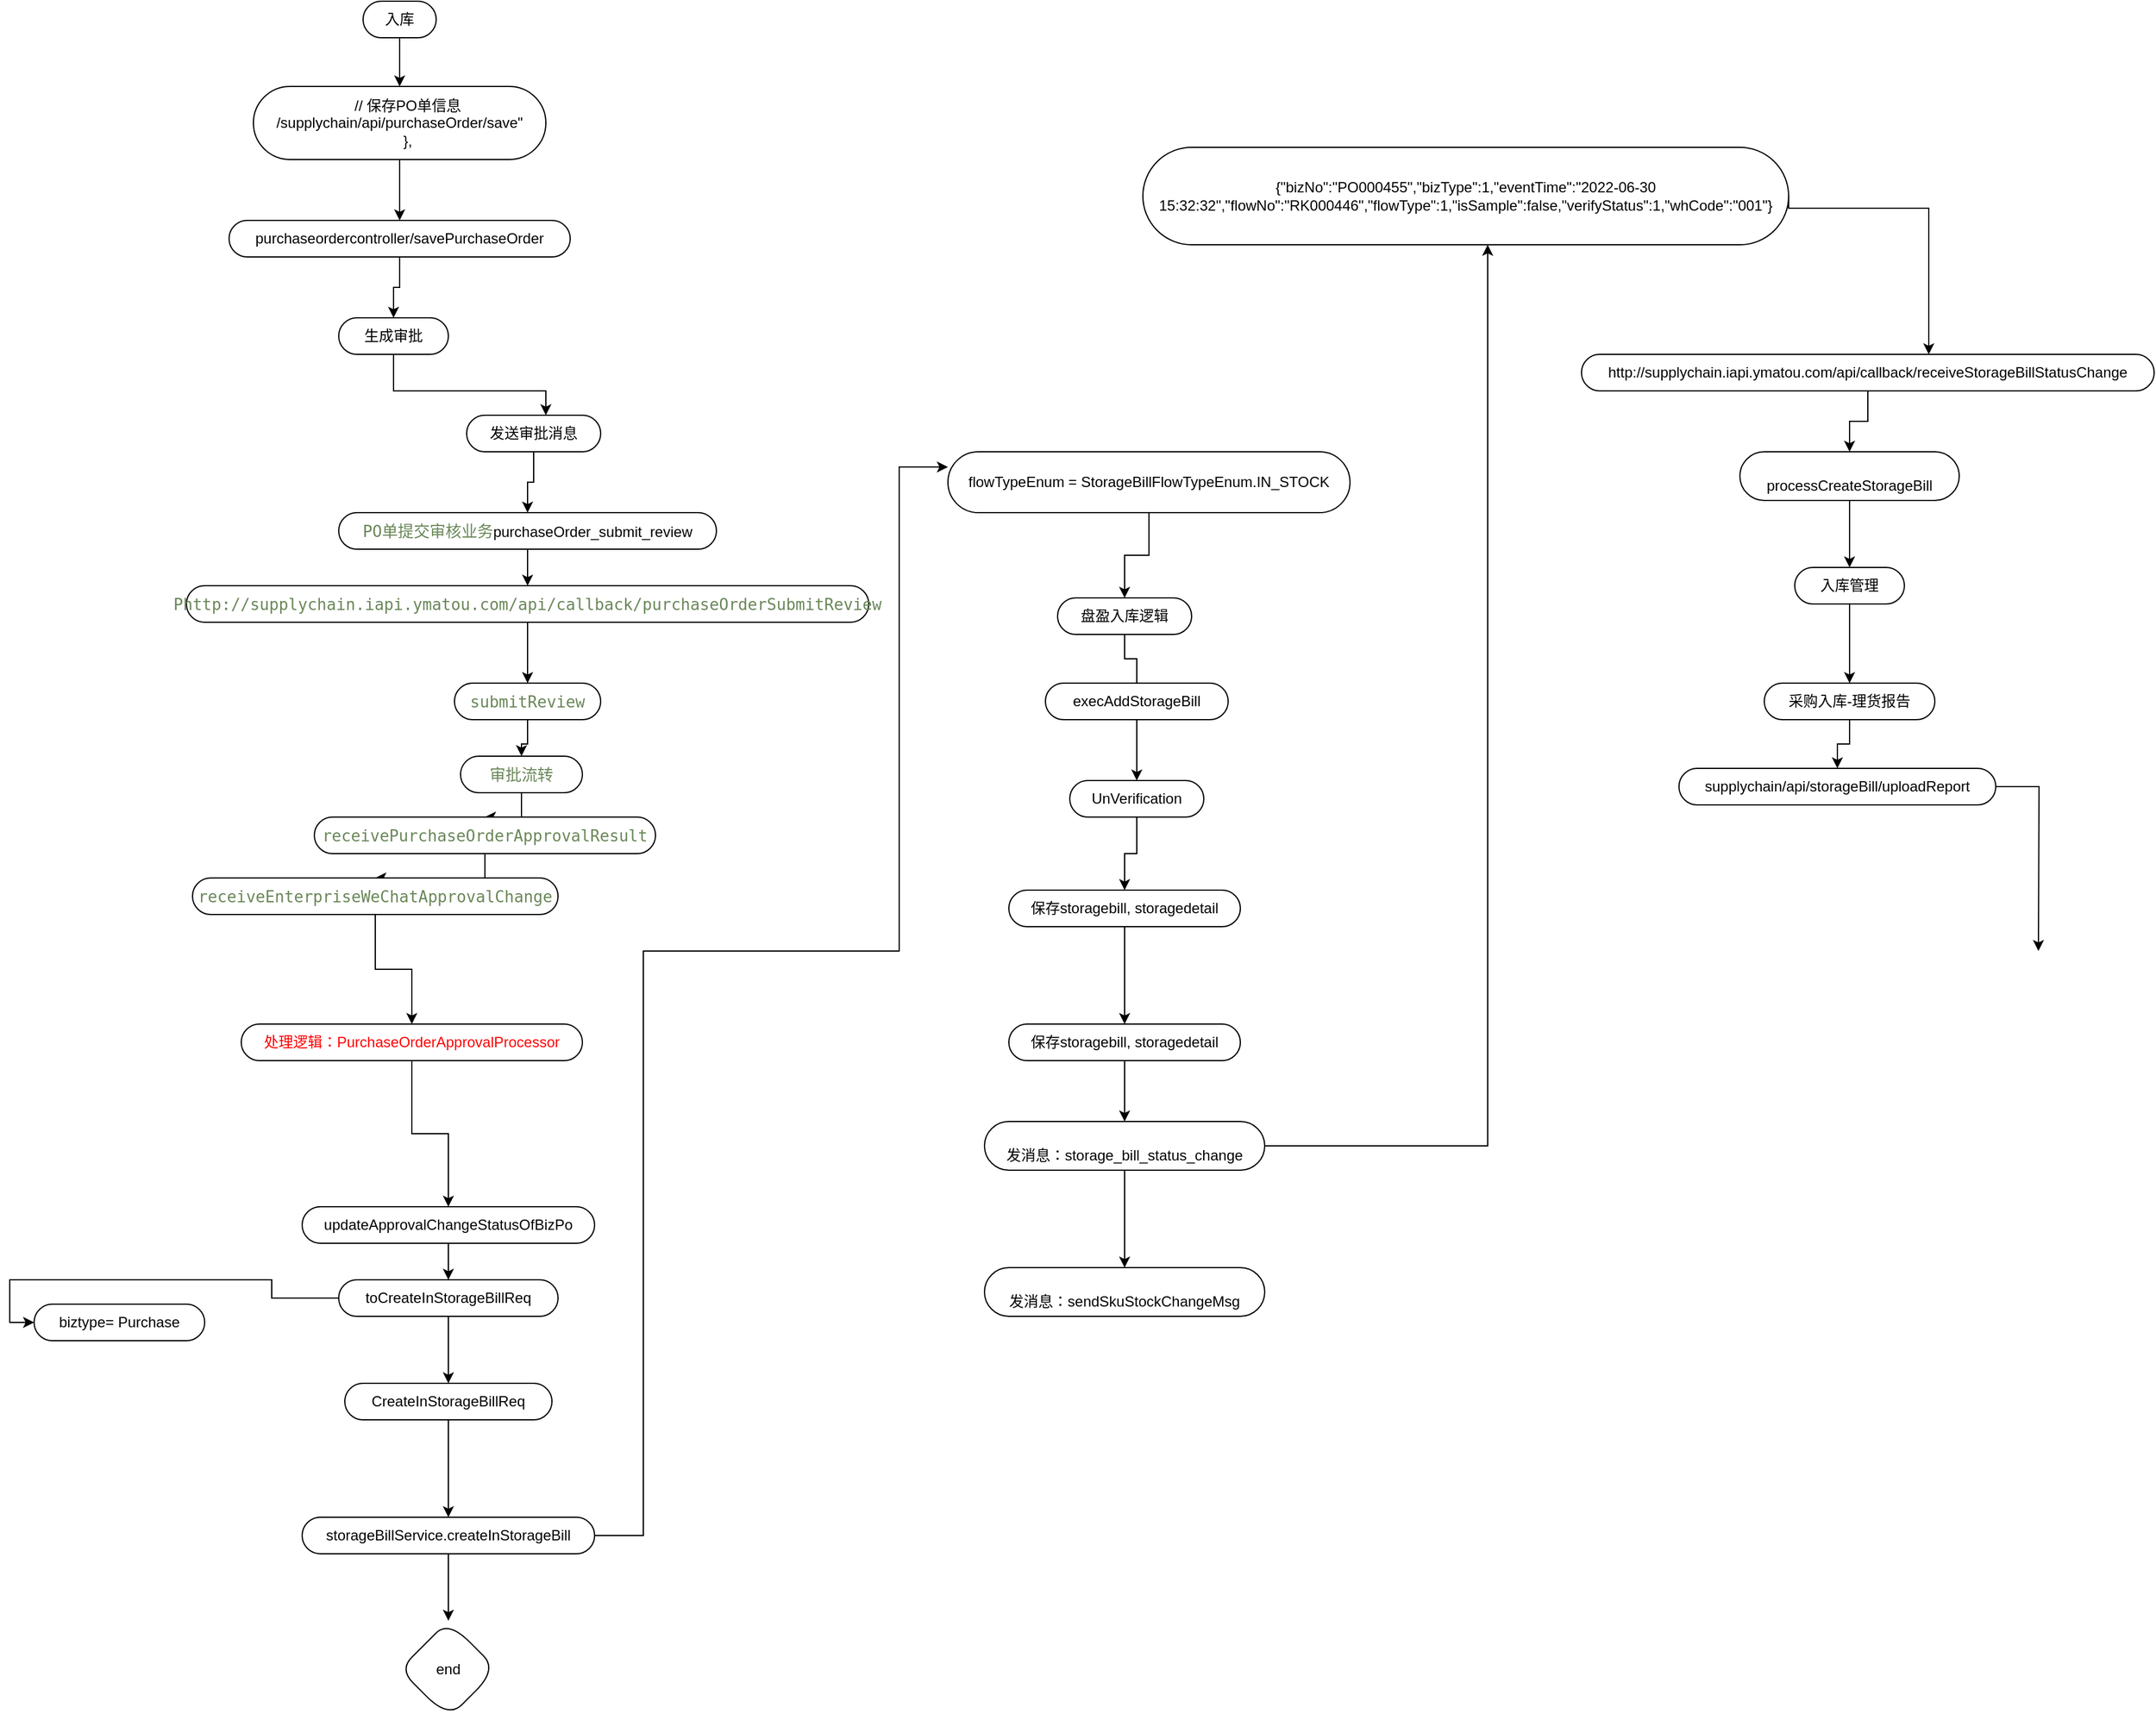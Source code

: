 <mxfile version="15.5.9" type="github">
  <diagram id="l8hXMBHkgcEJcSW0mbfh" name="Page-1">
    <mxGraphModel dx="2402" dy="1452" grid="1" gridSize="10" guides="1" tooltips="1" connect="1" arrows="1" fold="1" page="1" pageScale="1" pageWidth="980" pageHeight="690" math="0" shadow="0">
      <root>
        <mxCell id="0" />
        <mxCell id="1" parent="0" />
        <mxCell id="hSqU_bDdvJ7CT25A89Mv-57" value="" style="edgeStyle=orthogonalEdgeStyle;rounded=0;orthogonalLoop=1;jettySize=auto;html=1;" edge="1" parent="1" source="v3Fr1BDXMQPu-uxNORBo-6" target="hSqU_bDdvJ7CT25A89Mv-56">
          <mxGeometry relative="1" as="geometry" />
        </mxCell>
        <mxCell id="v3Fr1BDXMQPu-uxNORBo-6" value="入库" style="whiteSpace=wrap;html=1;rounded=1;arcSize=50;align=center;verticalAlign=middle;strokeWidth=1;autosize=1;spacing=4;treeFolding=1;treeMoving=1;newEdgeStyle={&quot;edgeStyle&quot;:&quot;entityRelationEdgeStyle&quot;,&quot;startArrow&quot;:&quot;none&quot;,&quot;endArrow&quot;:&quot;none&quot;,&quot;segment&quot;:10,&quot;curved&quot;:1};direction=west;" parent="1" vertex="1">
          <mxGeometry x="160" y="-170" width="60" height="30" as="geometry" />
        </mxCell>
        <mxCell id="hSqU_bDdvJ7CT25A89Mv-5" value="" style="edgeStyle=orthogonalEdgeStyle;rounded=0;orthogonalLoop=1;jettySize=auto;html=1;" edge="1" parent="1" target="hSqU_bDdvJ7CT25A89Mv-4">
          <mxGeometry relative="1" as="geometry">
            <mxPoint x="605" y="200" as="sourcePoint" />
          </mxGeometry>
        </mxCell>
        <mxCell id="v3Fr1BDXMQPu-uxNORBo-18" value="" style="edgeStyle=entityRelationEdgeStyle;startArrow=none;endArrow=none;segment=10;curved=1;" parent="1" target="v3Fr1BDXMQPu-uxNORBo-17" edge="1">
          <mxGeometry relative="1" as="geometry">
            <mxPoint x="460" y="115" as="sourcePoint" />
          </mxGeometry>
        </mxCell>
        <mxCell id="v3Fr1BDXMQPu-uxNORBo-21" value="Sub Topic" style="whiteSpace=wrap;html=1;rounded=1;arcSize=50;align=center;verticalAlign=middle;strokeWidth=1;autosize=1;spacing=4;treeFolding=1;treeMoving=1;newEdgeStyle={&quot;edgeStyle&quot;:&quot;entityRelationEdgeStyle&quot;,&quot;startArrow&quot;:&quot;none&quot;,&quot;endArrow&quot;:&quot;none&quot;,&quot;segment&quot;:10,&quot;curved&quot;:1};" parent="1" vertex="1" visible="0">
          <mxGeometry x="889" y="610" width="72" height="26" as="geometry" />
        </mxCell>
        <mxCell id="v3Fr1BDXMQPu-uxNORBo-23" value="Sub Topic" style="whiteSpace=wrap;html=1;rounded=1;arcSize=50;align=center;verticalAlign=middle;strokeWidth=1;autosize=1;spacing=4;treeFolding=1;treeMoving=1;newEdgeStyle={&quot;edgeStyle&quot;:&quot;entityRelationEdgeStyle&quot;,&quot;startArrow&quot;:&quot;none&quot;,&quot;endArrow&quot;:&quot;none&quot;,&quot;segment&quot;:10,&quot;curved&quot;:1};" parent="1" vertex="1" visible="0">
          <mxGeometry x="1041" y="610" width="72" height="26" as="geometry" />
        </mxCell>
        <mxCell id="v3Fr1BDXMQPu-uxNORBo-24" value="" style="edgeStyle=entityRelationEdgeStyle;startArrow=none;endArrow=none;segment=10;curved=1;" parent="1" source="v3Fr1BDXMQPu-uxNORBo-21" target="v3Fr1BDXMQPu-uxNORBo-23" edge="1" visible="0">
          <mxGeometry relative="1" as="geometry">
            <mxPoint x="1001" y="650" as="sourcePoint" />
          </mxGeometry>
        </mxCell>
        <mxCell id="hSqU_bDdvJ7CT25A89Mv-7" value="" style="edgeStyle=orthogonalEdgeStyle;rounded=0;orthogonalLoop=1;jettySize=auto;html=1;" edge="1" parent="1" target="hSqU_bDdvJ7CT25A89Mv-6">
          <mxGeometry relative="1" as="geometry">
            <mxPoint x="625" y="330" as="sourcePoint" />
          </mxGeometry>
        </mxCell>
        <mxCell id="hSqU_bDdvJ7CT25A89Mv-10" value="" style="edgeStyle=orthogonalEdgeStyle;rounded=0;orthogonalLoop=1;jettySize=auto;html=1;" edge="1" parent="1" target="hSqU_bDdvJ7CT25A89Mv-9">
          <mxGeometry relative="1" as="geometry">
            <mxPoint x="635" y="450" as="sourcePoint" />
          </mxGeometry>
        </mxCell>
        <mxCell id="hSqU_bDdvJ7CT25A89Mv-12" value="" style="edgeStyle=orthogonalEdgeStyle;rounded=0;orthogonalLoop=1;jettySize=auto;html=1;" edge="1" parent="1" target="hSqU_bDdvJ7CT25A89Mv-11">
          <mxGeometry relative="1" as="geometry">
            <mxPoint x="625" y="540" as="sourcePoint" />
          </mxGeometry>
        </mxCell>
        <mxCell id="hSqU_bDdvJ7CT25A89Mv-18" value="" style="edgeStyle=orthogonalEdgeStyle;rounded=0;orthogonalLoop=1;jettySize=auto;html=1;" edge="1" parent="1" source="hSqU_bDdvJ7CT25A89Mv-15" target="hSqU_bDdvJ7CT25A89Mv-17">
          <mxGeometry relative="1" as="geometry">
            <mxPoint x="160" y="800" as="sourcePoint" />
          </mxGeometry>
        </mxCell>
        <mxCell id="hSqU_bDdvJ7CT25A89Mv-15" value="处理逻辑：PurchaseOrderApprovalProcessor" style="whiteSpace=wrap;html=1;rounded=1;arcSize=50;align=center;verticalAlign=middle;strokeWidth=1;autosize=1;spacing=4;treeFolding=1;treeMoving=1;newEdgeStyle={&quot;edgeStyle&quot;:&quot;entityRelationEdgeStyle&quot;,&quot;startArrow&quot;:&quot;none&quot;,&quot;endArrow&quot;:&quot;none&quot;,&quot;segment&quot;:10,&quot;curved&quot;:1};direction=west;fontColor=#FF0000;" vertex="1" parent="1">
          <mxGeometry x="60" y="670" width="280" height="30" as="geometry" />
        </mxCell>
        <mxCell id="hSqU_bDdvJ7CT25A89Mv-20" value="" style="edgeStyle=orthogonalEdgeStyle;rounded=0;orthogonalLoop=1;jettySize=auto;html=1;" edge="1" parent="1" source="hSqU_bDdvJ7CT25A89Mv-17" target="hSqU_bDdvJ7CT25A89Mv-19">
          <mxGeometry relative="1" as="geometry" />
        </mxCell>
        <mxCell id="hSqU_bDdvJ7CT25A89Mv-17" value="updateApprovalChangeStatusOfBizPo" style="whiteSpace=wrap;html=1;rounded=1;arcSize=50;align=center;verticalAlign=middle;strokeWidth=1;autosize=1;spacing=4;treeFolding=1;treeMoving=1;newEdgeStyle={&quot;edgeStyle&quot;:&quot;entityRelationEdgeStyle&quot;,&quot;startArrow&quot;:&quot;none&quot;,&quot;endArrow&quot;:&quot;none&quot;,&quot;segment&quot;:10,&quot;curved&quot;:1};direction=west;" vertex="1" parent="1">
          <mxGeometry x="110" y="820" width="240" height="30" as="geometry" />
        </mxCell>
        <mxCell id="hSqU_bDdvJ7CT25A89Mv-22" value="" style="edgeStyle=orthogonalEdgeStyle;rounded=0;orthogonalLoop=1;jettySize=auto;html=1;" edge="1" parent="1" source="hSqU_bDdvJ7CT25A89Mv-19" target="hSqU_bDdvJ7CT25A89Mv-21">
          <mxGeometry relative="1" as="geometry" />
        </mxCell>
        <mxCell id="hSqU_bDdvJ7CT25A89Mv-30" value="" style="edgeStyle=orthogonalEdgeStyle;rounded=0;orthogonalLoop=1;jettySize=auto;html=1;entryX=1;entryY=0.5;entryDx=0;entryDy=0;" edge="1" parent="1" source="hSqU_bDdvJ7CT25A89Mv-19" target="hSqU_bDdvJ7CT25A89Mv-29">
          <mxGeometry relative="1" as="geometry">
            <mxPoint x="380" y="725" as="targetPoint" />
          </mxGeometry>
        </mxCell>
        <mxCell id="hSqU_bDdvJ7CT25A89Mv-19" value="toCreateInStorageBillReq" style="whiteSpace=wrap;html=1;rounded=1;arcSize=50;align=center;verticalAlign=middle;strokeWidth=1;autosize=1;spacing=4;treeFolding=1;treeMoving=1;newEdgeStyle={&quot;edgeStyle&quot;:&quot;entityRelationEdgeStyle&quot;,&quot;startArrow&quot;:&quot;none&quot;,&quot;endArrow&quot;:&quot;none&quot;,&quot;segment&quot;:10,&quot;curved&quot;:1};direction=west;" vertex="1" parent="1">
          <mxGeometry x="140" y="880" width="180" height="30" as="geometry" />
        </mxCell>
        <mxCell id="hSqU_bDdvJ7CT25A89Mv-24" value="" style="edgeStyle=orthogonalEdgeStyle;rounded=0;orthogonalLoop=1;jettySize=auto;html=1;" edge="1" parent="1" source="hSqU_bDdvJ7CT25A89Mv-21" target="hSqU_bDdvJ7CT25A89Mv-23">
          <mxGeometry relative="1" as="geometry" />
        </mxCell>
        <mxCell id="hSqU_bDdvJ7CT25A89Mv-32" value="" style="edgeStyle=orthogonalEdgeStyle;rounded=0;orthogonalLoop=1;jettySize=auto;html=1;exitX=0;exitY=0.5;exitDx=0;exitDy=0;entryX=1;entryY=0.75;entryDx=0;entryDy=0;" edge="1" parent="1" source="hSqU_bDdvJ7CT25A89Mv-23" target="hSqU_bDdvJ7CT25A89Mv-31">
          <mxGeometry relative="1" as="geometry">
            <Array as="points">
              <mxPoint x="390" y="1090" />
              <mxPoint x="390" y="610" />
              <mxPoint x="600" y="610" />
              <mxPoint x="600" y="213" />
            </Array>
          </mxGeometry>
        </mxCell>
        <mxCell id="hSqU_bDdvJ7CT25A89Mv-21" value="CreateInStorageBillReq" style="whiteSpace=wrap;html=1;rounded=1;arcSize=50;align=center;verticalAlign=middle;strokeWidth=1;autosize=1;spacing=4;treeFolding=1;treeMoving=1;newEdgeStyle={&quot;edgeStyle&quot;:&quot;entityRelationEdgeStyle&quot;,&quot;startArrow&quot;:&quot;none&quot;,&quot;endArrow&quot;:&quot;none&quot;,&quot;segment&quot;:10,&quot;curved&quot;:1};direction=west;" vertex="1" parent="1">
          <mxGeometry x="145" y="965" width="170" height="30" as="geometry" />
        </mxCell>
        <mxCell id="hSqU_bDdvJ7CT25A89Mv-27" value="" style="edgeStyle=orthogonalEdgeStyle;rounded=0;orthogonalLoop=1;jettySize=auto;html=1;" edge="1" parent="1" source="hSqU_bDdvJ7CT25A89Mv-23" target="hSqU_bDdvJ7CT25A89Mv-26">
          <mxGeometry relative="1" as="geometry" />
        </mxCell>
        <mxCell id="hSqU_bDdvJ7CT25A89Mv-23" value="storageBillService.createInStorageBill" style="whiteSpace=wrap;html=1;rounded=1;arcSize=50;align=center;verticalAlign=middle;strokeWidth=1;autosize=1;spacing=4;treeFolding=1;treeMoving=1;newEdgeStyle={&quot;edgeStyle&quot;:&quot;entityRelationEdgeStyle&quot;,&quot;startArrow&quot;:&quot;none&quot;,&quot;endArrow&quot;:&quot;none&quot;,&quot;segment&quot;:10,&quot;curved&quot;:1};direction=west;" vertex="1" parent="1">
          <mxGeometry x="110" y="1075" width="240" height="30" as="geometry" />
        </mxCell>
        <mxCell id="hSqU_bDdvJ7CT25A89Mv-26" value="end&lt;br&gt;" style="rhombus;whiteSpace=wrap;html=1;rounded=1;strokeWidth=1;spacing=4;arcSize=50;" vertex="1" parent="1">
          <mxGeometry x="190" y="1160" width="80" height="80" as="geometry" />
        </mxCell>
        <mxCell id="hSqU_bDdvJ7CT25A89Mv-29" value="biztype= Purchase" style="whiteSpace=wrap;html=1;rounded=1;arcSize=50;align=center;verticalAlign=middle;strokeWidth=1;autosize=1;spacing=4;treeFolding=1;treeMoving=1;newEdgeStyle={&quot;edgeStyle&quot;:&quot;entityRelationEdgeStyle&quot;,&quot;startArrow&quot;:&quot;none&quot;,&quot;endArrow&quot;:&quot;none&quot;,&quot;segment&quot;:10,&quot;curved&quot;:1};direction=west;" vertex="1" parent="1">
          <mxGeometry x="-110" y="900" width="140" height="30" as="geometry" />
        </mxCell>
        <mxCell id="hSqU_bDdvJ7CT25A89Mv-35" style="edgeStyle=orthogonalEdgeStyle;rounded=0;orthogonalLoop=1;jettySize=auto;html=1;" edge="1" parent="1" source="hSqU_bDdvJ7CT25A89Mv-31" target="hSqU_bDdvJ7CT25A89Mv-33">
          <mxGeometry relative="1" as="geometry" />
        </mxCell>
        <mxCell id="hSqU_bDdvJ7CT25A89Mv-31" value="flowTypeEnum = StorageBillFlowTypeEnum.IN_STOCK" style="whiteSpace=wrap;html=1;rounded=1;arcSize=50;align=center;verticalAlign=middle;strokeWidth=1;autosize=1;spacing=4;treeFolding=1;treeMoving=1;newEdgeStyle={&quot;edgeStyle&quot;:&quot;entityRelationEdgeStyle&quot;,&quot;startArrow&quot;:&quot;none&quot;,&quot;endArrow&quot;:&quot;none&quot;,&quot;segment&quot;:10,&quot;curved&quot;:1};direction=west;" vertex="1" parent="1">
          <mxGeometry x="640" y="200" width="330" height="50" as="geometry" />
        </mxCell>
        <mxCell id="hSqU_bDdvJ7CT25A89Mv-33" value="盘盈入库逻辑" style="whiteSpace=wrap;html=1;rounded=1;arcSize=50;align=center;verticalAlign=middle;strokeWidth=1;autosize=1;spacing=4;treeFolding=1;treeMoving=1;newEdgeStyle={&quot;edgeStyle&quot;:&quot;entityRelationEdgeStyle&quot;,&quot;startArrow&quot;:&quot;none&quot;,&quot;endArrow&quot;:&quot;none&quot;,&quot;segment&quot;:10,&quot;curved&quot;:1};direction=west;" vertex="1" parent="1">
          <mxGeometry x="730" y="320" width="110" height="30" as="geometry" />
        </mxCell>
        <mxCell id="hSqU_bDdvJ7CT25A89Mv-40" value="" style="edgeStyle=orthogonalEdgeStyle;rounded=0;orthogonalLoop=1;jettySize=auto;html=1;" edge="1" parent="1" source="hSqU_bDdvJ7CT25A89Mv-37" target="hSqU_bDdvJ7CT25A89Mv-39">
          <mxGeometry relative="1" as="geometry" />
        </mxCell>
        <mxCell id="hSqU_bDdvJ7CT25A89Mv-37" value="execAddStorageBill" style="whiteSpace=wrap;html=1;rounded=1;arcSize=50;align=center;verticalAlign=middle;strokeWidth=1;autosize=1;spacing=4;treeFolding=1;treeMoving=1;newEdgeStyle={&quot;edgeStyle&quot;:&quot;entityRelationEdgeStyle&quot;,&quot;startArrow&quot;:&quot;none&quot;,&quot;endArrow&quot;:&quot;none&quot;,&quot;segment&quot;:10,&quot;curved&quot;:1};direction=west;" vertex="1" parent="1">
          <mxGeometry x="720" y="390" width="150" height="30" as="geometry" />
        </mxCell>
        <mxCell id="hSqU_bDdvJ7CT25A89Mv-38" value="" style="edgeStyle=orthogonalEdgeStyle;rounded=0;orthogonalLoop=1;jettySize=auto;html=1;endArrow=none;" edge="1" parent="1" source="hSqU_bDdvJ7CT25A89Mv-33" target="hSqU_bDdvJ7CT25A89Mv-37">
          <mxGeometry relative="1" as="geometry">
            <mxPoint x="760" y="420" as="targetPoint" />
            <mxPoint x="765" y="340" as="sourcePoint" />
          </mxGeometry>
        </mxCell>
        <mxCell id="hSqU_bDdvJ7CT25A89Mv-45" value="" style="edgeStyle=orthogonalEdgeStyle;rounded=0;orthogonalLoop=1;jettySize=auto;html=1;" edge="1" parent="1" source="hSqU_bDdvJ7CT25A89Mv-39" target="hSqU_bDdvJ7CT25A89Mv-44">
          <mxGeometry relative="1" as="geometry" />
        </mxCell>
        <mxCell id="hSqU_bDdvJ7CT25A89Mv-39" value="UnVerification" style="whiteSpace=wrap;html=1;rounded=1;arcSize=50;align=center;verticalAlign=middle;strokeWidth=1;autosize=1;spacing=4;treeFolding=1;treeMoving=1;newEdgeStyle={&quot;edgeStyle&quot;:&quot;entityRelationEdgeStyle&quot;,&quot;startArrow&quot;:&quot;none&quot;,&quot;endArrow&quot;:&quot;none&quot;,&quot;segment&quot;:10,&quot;curved&quot;:1};direction=west;" vertex="1" parent="1">
          <mxGeometry x="740" y="470" width="110" height="30" as="geometry" />
        </mxCell>
        <mxCell id="hSqU_bDdvJ7CT25A89Mv-47" value="" style="edgeStyle=orthogonalEdgeStyle;rounded=0;orthogonalLoop=1;jettySize=auto;html=1;" edge="1" parent="1" source="hSqU_bDdvJ7CT25A89Mv-44" target="hSqU_bDdvJ7CT25A89Mv-46">
          <mxGeometry relative="1" as="geometry" />
        </mxCell>
        <mxCell id="hSqU_bDdvJ7CT25A89Mv-44" value="保存storagebill, storagedetail" style="whiteSpace=wrap;html=1;rounded=1;arcSize=50;align=center;verticalAlign=middle;strokeWidth=1;autosize=1;spacing=4;treeFolding=1;treeMoving=1;newEdgeStyle={&quot;edgeStyle&quot;:&quot;entityRelationEdgeStyle&quot;,&quot;startArrow&quot;:&quot;none&quot;,&quot;endArrow&quot;:&quot;none&quot;,&quot;segment&quot;:10,&quot;curved&quot;:1};direction=west;" vertex="1" parent="1">
          <mxGeometry x="690" y="560" width="190" height="30" as="geometry" />
        </mxCell>
        <mxCell id="hSqU_bDdvJ7CT25A89Mv-49" value="" style="edgeStyle=orthogonalEdgeStyle;rounded=0;orthogonalLoop=1;jettySize=auto;html=1;" edge="1" parent="1" source="hSqU_bDdvJ7CT25A89Mv-46" target="hSqU_bDdvJ7CT25A89Mv-48">
          <mxGeometry relative="1" as="geometry" />
        </mxCell>
        <mxCell id="hSqU_bDdvJ7CT25A89Mv-46" value="保存storagebill, storagedetail" style="whiteSpace=wrap;html=1;rounded=1;arcSize=50;align=center;verticalAlign=middle;strokeWidth=1;autosize=1;spacing=4;treeFolding=1;treeMoving=1;newEdgeStyle={&quot;edgeStyle&quot;:&quot;entityRelationEdgeStyle&quot;,&quot;startArrow&quot;:&quot;none&quot;,&quot;endArrow&quot;:&quot;none&quot;,&quot;segment&quot;:10,&quot;curved&quot;:1};direction=west;" vertex="1" parent="1">
          <mxGeometry x="690" y="670" width="190" height="30" as="geometry" />
        </mxCell>
        <mxCell id="hSqU_bDdvJ7CT25A89Mv-51" value="" style="edgeStyle=orthogonalEdgeStyle;rounded=0;orthogonalLoop=1;jettySize=auto;html=1;" edge="1" parent="1" source="hSqU_bDdvJ7CT25A89Mv-48" target="hSqU_bDdvJ7CT25A89Mv-50">
          <mxGeometry relative="1" as="geometry" />
        </mxCell>
        <mxCell id="hSqU_bDdvJ7CT25A89Mv-83" value="" style="edgeStyle=orthogonalEdgeStyle;rounded=0;orthogonalLoop=1;jettySize=auto;html=1;fontColor=#FF0000;" edge="1" parent="1" source="hSqU_bDdvJ7CT25A89Mv-48" target="hSqU_bDdvJ7CT25A89Mv-82">
          <mxGeometry relative="1" as="geometry">
            <Array as="points">
              <mxPoint x="1083" y="770" />
            </Array>
          </mxGeometry>
        </mxCell>
        <mxCell id="hSqU_bDdvJ7CT25A89Mv-48" value="&lt;div&gt;&lt;br&gt;&lt;/div&gt;&lt;div&gt;发消息：storage_bill_status_change&lt;/div&gt;" style="whiteSpace=wrap;html=1;rounded=1;arcSize=50;align=center;verticalAlign=middle;strokeWidth=1;autosize=1;spacing=4;treeFolding=1;treeMoving=1;newEdgeStyle={&quot;edgeStyle&quot;:&quot;entityRelationEdgeStyle&quot;,&quot;startArrow&quot;:&quot;none&quot;,&quot;endArrow&quot;:&quot;none&quot;,&quot;segment&quot;:10,&quot;curved&quot;:1};direction=west;" vertex="1" parent="1">
          <mxGeometry x="670" y="750" width="230" height="40" as="geometry" />
        </mxCell>
        <mxCell id="hSqU_bDdvJ7CT25A89Mv-50" value="&lt;div&gt;&lt;br&gt;&lt;/div&gt;&lt;div&gt;发消息：sendSkuStockChangeMsg&lt;/div&gt;" style="whiteSpace=wrap;html=1;rounded=1;arcSize=50;align=center;verticalAlign=middle;strokeWidth=1;autosize=1;spacing=4;treeFolding=1;treeMoving=1;newEdgeStyle={&quot;edgeStyle&quot;:&quot;entityRelationEdgeStyle&quot;,&quot;startArrow&quot;:&quot;none&quot;,&quot;endArrow&quot;:&quot;none&quot;,&quot;segment&quot;:10,&quot;curved&quot;:1};direction=west;" vertex="1" parent="1">
          <mxGeometry x="670" y="870" width="230" height="40" as="geometry" />
        </mxCell>
        <mxCell id="hSqU_bDdvJ7CT25A89Mv-90" value="" style="edgeStyle=orthogonalEdgeStyle;rounded=0;orthogonalLoop=1;jettySize=auto;html=1;fontColor=#FF0000;" edge="1" parent="1" source="hSqU_bDdvJ7CT25A89Mv-54" target="hSqU_bDdvJ7CT25A89Mv-89">
          <mxGeometry relative="1" as="geometry" />
        </mxCell>
        <mxCell id="hSqU_bDdvJ7CT25A89Mv-54" value="http://supplychain.iapi.ymatou.com/api/callback/receiveStorageBillStatusChange" style="whiteSpace=wrap;html=1;rounded=1;arcSize=50;align=center;verticalAlign=middle;strokeWidth=1;autosize=1;spacing=4;treeFolding=1;treeMoving=1;newEdgeStyle={&quot;edgeStyle&quot;:&quot;entityRelationEdgeStyle&quot;,&quot;startArrow&quot;:&quot;none&quot;,&quot;endArrow&quot;:&quot;none&quot;,&quot;segment&quot;:10,&quot;curved&quot;:1};direction=west;" vertex="1" parent="1">
          <mxGeometry x="1160" y="120" width="470" height="30" as="geometry" />
        </mxCell>
        <mxCell id="hSqU_bDdvJ7CT25A89Mv-60" value="" style="edgeStyle=orthogonalEdgeStyle;rounded=0;orthogonalLoop=1;jettySize=auto;html=1;" edge="1" parent="1" source="hSqU_bDdvJ7CT25A89Mv-56" target="hSqU_bDdvJ7CT25A89Mv-59">
          <mxGeometry relative="1" as="geometry" />
        </mxCell>
        <mxCell id="hSqU_bDdvJ7CT25A89Mv-56" value="&lt;div&gt;&amp;nbsp; &amp;nbsp; // 保存PO单信息&lt;/div&gt;&lt;div&gt;&lt;span&gt;/supplychain/api/purchaseOrder/save&quot;&lt;/span&gt;&lt;br&gt;&lt;/div&gt;&lt;div&gt;&amp;nbsp; &amp;nbsp; },&lt;/div&gt;" style="whiteSpace=wrap;html=1;rounded=1;arcSize=50;align=center;verticalAlign=middle;strokeWidth=1;autosize=1;spacing=4;treeFolding=1;treeMoving=1;newEdgeStyle={&quot;edgeStyle&quot;:&quot;entityRelationEdgeStyle&quot;,&quot;startArrow&quot;:&quot;none&quot;,&quot;endArrow&quot;:&quot;none&quot;,&quot;segment&quot;:10,&quot;curved&quot;:1};direction=west;" vertex="1" parent="1">
          <mxGeometry x="70" y="-100" width="240" height="60" as="geometry" />
        </mxCell>
        <mxCell id="hSqU_bDdvJ7CT25A89Mv-62" value="" style="edgeStyle=orthogonalEdgeStyle;rounded=0;orthogonalLoop=1;jettySize=auto;html=1;" edge="1" parent="1" source="hSqU_bDdvJ7CT25A89Mv-59" target="hSqU_bDdvJ7CT25A89Mv-61">
          <mxGeometry relative="1" as="geometry" />
        </mxCell>
        <mxCell id="hSqU_bDdvJ7CT25A89Mv-59" value="&lt;div&gt;purchaseordercontroller/savePurchaseOrder&lt;/div&gt;" style="whiteSpace=wrap;html=1;rounded=1;arcSize=50;align=center;verticalAlign=middle;strokeWidth=1;autosize=1;spacing=4;treeFolding=1;treeMoving=1;newEdgeStyle={&quot;edgeStyle&quot;:&quot;entityRelationEdgeStyle&quot;,&quot;startArrow&quot;:&quot;none&quot;,&quot;endArrow&quot;:&quot;none&quot;,&quot;segment&quot;:10,&quot;curved&quot;:1};direction=west;" vertex="1" parent="1">
          <mxGeometry x="50" y="10" width="280" height="30" as="geometry" />
        </mxCell>
        <mxCell id="hSqU_bDdvJ7CT25A89Mv-64" value="" style="edgeStyle=orthogonalEdgeStyle;rounded=0;orthogonalLoop=1;jettySize=auto;html=1;" edge="1" parent="1" source="hSqU_bDdvJ7CT25A89Mv-61" target="hSqU_bDdvJ7CT25A89Mv-63">
          <mxGeometry relative="1" as="geometry">
            <Array as="points">
              <mxPoint x="185" y="150" />
              <mxPoint x="310" y="150" />
            </Array>
          </mxGeometry>
        </mxCell>
        <mxCell id="hSqU_bDdvJ7CT25A89Mv-61" value="生成审批" style="whiteSpace=wrap;html=1;rounded=1;arcSize=50;align=center;verticalAlign=middle;strokeWidth=1;autosize=1;spacing=4;treeFolding=1;treeMoving=1;newEdgeStyle={&quot;edgeStyle&quot;:&quot;entityRelationEdgeStyle&quot;,&quot;startArrow&quot;:&quot;none&quot;,&quot;endArrow&quot;:&quot;none&quot;,&quot;segment&quot;:10,&quot;curved&quot;:1};direction=west;" vertex="1" parent="1">
          <mxGeometry x="140" y="90" width="90" height="30" as="geometry" />
        </mxCell>
        <mxCell id="hSqU_bDdvJ7CT25A89Mv-67" value="" style="edgeStyle=orthogonalEdgeStyle;rounded=0;orthogonalLoop=1;jettySize=auto;html=1;" edge="1" parent="1" source="hSqU_bDdvJ7CT25A89Mv-63" target="hSqU_bDdvJ7CT25A89Mv-66">
          <mxGeometry relative="1" as="geometry" />
        </mxCell>
        <mxCell id="hSqU_bDdvJ7CT25A89Mv-63" value="发送审批消息" style="whiteSpace=wrap;html=1;rounded=1;arcSize=50;align=center;verticalAlign=middle;strokeWidth=1;autosize=1;spacing=4;treeFolding=1;treeMoving=1;newEdgeStyle={&quot;edgeStyle&quot;:&quot;entityRelationEdgeStyle&quot;,&quot;startArrow&quot;:&quot;none&quot;,&quot;endArrow&quot;:&quot;none&quot;,&quot;segment&quot;:10,&quot;curved&quot;:1};direction=west;" vertex="1" parent="1">
          <mxGeometry x="245" y="170" width="110" height="30" as="geometry" />
        </mxCell>
        <mxCell id="hSqU_bDdvJ7CT25A89Mv-69" value="" style="edgeStyle=orthogonalEdgeStyle;rounded=0;orthogonalLoop=1;jettySize=auto;html=1;" edge="1" parent="1" source="hSqU_bDdvJ7CT25A89Mv-66" target="hSqU_bDdvJ7CT25A89Mv-68">
          <mxGeometry relative="1" as="geometry" />
        </mxCell>
        <mxCell id="hSqU_bDdvJ7CT25A89Mv-66" value="&lt;span style=&quot;font-family: &amp;#34;jetbrains mono&amp;#34; , monospace ; font-size: 9.8pt ; color: rgb(106 , 135 , 89)&quot;&gt;PO&lt;/span&gt;&lt;span style=&quot;font-size: 9.8pt ; color: rgb(106 , 135 , 89) ; font-family: , monospace&quot;&gt;单提交审核业务&lt;/span&gt;purchaseOrder_submit_review" style="whiteSpace=wrap;html=1;rounded=1;arcSize=50;align=center;verticalAlign=middle;strokeWidth=1;autosize=1;spacing=4;treeFolding=1;treeMoving=1;newEdgeStyle={&quot;edgeStyle&quot;:&quot;entityRelationEdgeStyle&quot;,&quot;startArrow&quot;:&quot;none&quot;,&quot;endArrow&quot;:&quot;none&quot;,&quot;segment&quot;:10,&quot;curved&quot;:1};direction=west;" vertex="1" parent="1">
          <mxGeometry x="140" y="250" width="310" height="30" as="geometry" />
        </mxCell>
        <mxCell id="hSqU_bDdvJ7CT25A89Mv-73" value="" style="edgeStyle=orthogonalEdgeStyle;rounded=0;orthogonalLoop=1;jettySize=auto;html=1;" edge="1" parent="1" source="hSqU_bDdvJ7CT25A89Mv-68" target="hSqU_bDdvJ7CT25A89Mv-72">
          <mxGeometry relative="1" as="geometry" />
        </mxCell>
        <mxCell id="hSqU_bDdvJ7CT25A89Mv-68" value="&lt;span style=&quot;font-family: &amp;#34;jetbrains mono&amp;#34; , monospace ; font-size: 9.8pt ; color: rgb(106 , 135 , 89)&quot;&gt;P&lt;/span&gt;&lt;font color=&quot;#6a8759&quot; face=&quot;jetbrains mono, monospace&quot;&gt;&lt;span style=&quot;font-size: 13.067px&quot;&gt;http://supplychain.iapi.ymatou.com/api/callback/purchaseOrderSubmitReview&lt;/span&gt;&lt;/font&gt;" style="whiteSpace=wrap;html=1;rounded=1;arcSize=50;align=center;verticalAlign=middle;strokeWidth=1;autosize=1;spacing=4;treeFolding=1;treeMoving=1;newEdgeStyle={&quot;edgeStyle&quot;:&quot;entityRelationEdgeStyle&quot;,&quot;startArrow&quot;:&quot;none&quot;,&quot;endArrow&quot;:&quot;none&quot;,&quot;segment&quot;:10,&quot;curved&quot;:1};direction=west;" vertex="1" parent="1">
          <mxGeometry x="15" y="310" width="560" height="30" as="geometry" />
        </mxCell>
        <mxCell id="hSqU_bDdvJ7CT25A89Mv-75" value="" style="edgeStyle=orthogonalEdgeStyle;rounded=0;orthogonalLoop=1;jettySize=auto;html=1;" edge="1" parent="1" source="hSqU_bDdvJ7CT25A89Mv-72" target="hSqU_bDdvJ7CT25A89Mv-74">
          <mxGeometry relative="1" as="geometry" />
        </mxCell>
        <mxCell id="hSqU_bDdvJ7CT25A89Mv-72" value="&lt;font color=&quot;#6a8759&quot; face=&quot;jetbrains mono, monospace&quot;&gt;&lt;span style=&quot;font-size: 13.067px&quot;&gt;submitReview&lt;/span&gt;&lt;/font&gt;" style="whiteSpace=wrap;html=1;rounded=1;arcSize=50;align=center;verticalAlign=middle;strokeWidth=1;autosize=1;spacing=4;treeFolding=1;treeMoving=1;newEdgeStyle={&quot;edgeStyle&quot;:&quot;entityRelationEdgeStyle&quot;,&quot;startArrow&quot;:&quot;none&quot;,&quot;endArrow&quot;:&quot;none&quot;,&quot;segment&quot;:10,&quot;curved&quot;:1};direction=west;" vertex="1" parent="1">
          <mxGeometry x="235" y="390" width="120" height="30" as="geometry" />
        </mxCell>
        <mxCell id="hSqU_bDdvJ7CT25A89Mv-77" value="" style="edgeStyle=orthogonalEdgeStyle;rounded=0;orthogonalLoop=1;jettySize=auto;html=1;" edge="1" parent="1" source="hSqU_bDdvJ7CT25A89Mv-74" target="hSqU_bDdvJ7CT25A89Mv-76">
          <mxGeometry relative="1" as="geometry" />
        </mxCell>
        <mxCell id="hSqU_bDdvJ7CT25A89Mv-74" value="&lt;font color=&quot;#6a8759&quot; face=&quot;jetbrains mono, monospace&quot;&gt;&lt;span style=&quot;font-size: 13.067px&quot;&gt;审批流转&lt;br&gt;&lt;/span&gt;&lt;/font&gt;" style="whiteSpace=wrap;html=1;rounded=1;arcSize=50;align=center;verticalAlign=middle;strokeWidth=1;autosize=1;spacing=4;treeFolding=1;treeMoving=1;newEdgeStyle={&quot;edgeStyle&quot;:&quot;entityRelationEdgeStyle&quot;,&quot;startArrow&quot;:&quot;none&quot;,&quot;endArrow&quot;:&quot;none&quot;,&quot;segment&quot;:10,&quot;curved&quot;:1};direction=west;" vertex="1" parent="1">
          <mxGeometry x="240" y="450" width="100" height="30" as="geometry" />
        </mxCell>
        <mxCell id="hSqU_bDdvJ7CT25A89Mv-79" value="" style="edgeStyle=orthogonalEdgeStyle;rounded=0;orthogonalLoop=1;jettySize=auto;html=1;" edge="1" parent="1" source="hSqU_bDdvJ7CT25A89Mv-76" target="hSqU_bDdvJ7CT25A89Mv-78">
          <mxGeometry relative="1" as="geometry" />
        </mxCell>
        <mxCell id="hSqU_bDdvJ7CT25A89Mv-76" value="&lt;font color=&quot;#6a8759&quot; face=&quot;jetbrains mono, monospace&quot;&gt;&lt;span style=&quot;font-size: 13.067px&quot;&gt;receivePurchaseOrderApprovalResult&lt;/span&gt;&lt;br&gt;&lt;/font&gt;" style="whiteSpace=wrap;html=1;rounded=1;arcSize=50;align=center;verticalAlign=middle;strokeWidth=1;autosize=1;spacing=4;treeFolding=1;treeMoving=1;newEdgeStyle={&quot;edgeStyle&quot;:&quot;entityRelationEdgeStyle&quot;,&quot;startArrow&quot;:&quot;none&quot;,&quot;endArrow&quot;:&quot;none&quot;,&quot;segment&quot;:10,&quot;curved&quot;:1};direction=west;" vertex="1" parent="1">
          <mxGeometry x="120" y="500" width="280" height="30" as="geometry" />
        </mxCell>
        <mxCell id="hSqU_bDdvJ7CT25A89Mv-80" style="edgeStyle=orthogonalEdgeStyle;rounded=0;orthogonalLoop=1;jettySize=auto;html=1;fontColor=#FF0000;" edge="1" parent="1" source="hSqU_bDdvJ7CT25A89Mv-78" target="hSqU_bDdvJ7CT25A89Mv-15">
          <mxGeometry relative="1" as="geometry" />
        </mxCell>
        <mxCell id="hSqU_bDdvJ7CT25A89Mv-78" value="&lt;font color=&quot;#6a8759&quot; face=&quot;jetbrains mono, monospace&quot;&gt;&lt;span style=&quot;font-size: 13.067px&quot;&gt;receiveEnterpriseWeChatApprovalChange&lt;/span&gt;&lt;br&gt;&lt;/font&gt;" style="whiteSpace=wrap;html=1;rounded=1;arcSize=50;align=center;verticalAlign=middle;strokeWidth=1;autosize=1;spacing=4;treeFolding=1;treeMoving=1;newEdgeStyle={&quot;edgeStyle&quot;:&quot;entityRelationEdgeStyle&quot;,&quot;startArrow&quot;:&quot;none&quot;,&quot;endArrow&quot;:&quot;none&quot;,&quot;segment&quot;:10,&quot;curved&quot;:1};direction=west;" vertex="1" parent="1">
          <mxGeometry x="20" y="550" width="300" height="30" as="geometry" />
        </mxCell>
        <mxCell id="hSqU_bDdvJ7CT25A89Mv-84" style="edgeStyle=orthogonalEdgeStyle;rounded=0;orthogonalLoop=1;jettySize=auto;html=1;fontColor=#FF0000;exitX=1;exitY=0.5;exitDx=0;exitDy=0;" edge="1" parent="1" source="hSqU_bDdvJ7CT25A89Mv-82" target="hSqU_bDdvJ7CT25A89Mv-54">
          <mxGeometry relative="1" as="geometry">
            <Array as="points">
              <mxPoint x="1330" />
              <mxPoint x="1445" />
            </Array>
          </mxGeometry>
        </mxCell>
        <mxCell id="hSqU_bDdvJ7CT25A89Mv-82" value="{&quot;bizNo&quot;:&quot;PO000455&quot;,&quot;bizType&quot;:1,&quot;eventTime&quot;:&quot;2022-06-30 15:32:32&quot;,&quot;flowNo&quot;:&quot;RK000446&quot;,&quot;flowType&quot;:1,&quot;isSample&quot;:false,&quot;verifyStatus&quot;:1,&quot;whCode&quot;:&quot;001&quot;}" style="whiteSpace=wrap;html=1;rounded=1;strokeWidth=1;spacing=4;arcSize=50;" vertex="1" parent="1">
          <mxGeometry x="800" y="-50" width="530" height="80" as="geometry" />
        </mxCell>
        <mxCell id="hSqU_bDdvJ7CT25A89Mv-92" value="" style="edgeStyle=orthogonalEdgeStyle;rounded=0;orthogonalLoop=1;jettySize=auto;html=1;fontColor=#FF0000;" edge="1" parent="1" source="hSqU_bDdvJ7CT25A89Mv-89" target="hSqU_bDdvJ7CT25A89Mv-91">
          <mxGeometry relative="1" as="geometry" />
        </mxCell>
        <mxCell id="hSqU_bDdvJ7CT25A89Mv-89" value="&lt;div&gt;&lt;br&gt;&lt;/div&gt;&lt;div&gt;processCreateStorageBill&lt;/div&gt;" style="whiteSpace=wrap;html=1;rounded=1;arcSize=50;align=center;verticalAlign=middle;strokeWidth=1;autosize=1;spacing=4;treeFolding=1;treeMoving=1;newEdgeStyle={&quot;edgeStyle&quot;:&quot;entityRelationEdgeStyle&quot;,&quot;startArrow&quot;:&quot;none&quot;,&quot;endArrow&quot;:&quot;none&quot;,&quot;segment&quot;:10,&quot;curved&quot;:1};direction=west;" vertex="1" parent="1">
          <mxGeometry x="1290" y="200" width="180" height="40" as="geometry" />
        </mxCell>
        <mxCell id="hSqU_bDdvJ7CT25A89Mv-94" value="" style="edgeStyle=orthogonalEdgeStyle;rounded=0;orthogonalLoop=1;jettySize=auto;html=1;fontColor=#FF0000;" edge="1" parent="1" source="hSqU_bDdvJ7CT25A89Mv-91" target="hSqU_bDdvJ7CT25A89Mv-93">
          <mxGeometry relative="1" as="geometry" />
        </mxCell>
        <mxCell id="hSqU_bDdvJ7CT25A89Mv-91" value="入库管理" style="whiteSpace=wrap;html=1;rounded=1;arcSize=50;align=center;verticalAlign=middle;strokeWidth=1;autosize=1;spacing=4;treeFolding=1;treeMoving=1;newEdgeStyle={&quot;edgeStyle&quot;:&quot;entityRelationEdgeStyle&quot;,&quot;startArrow&quot;:&quot;none&quot;,&quot;endArrow&quot;:&quot;none&quot;,&quot;segment&quot;:10,&quot;curved&quot;:1};direction=west;" vertex="1" parent="1">
          <mxGeometry x="1335" y="295" width="90" height="30" as="geometry" />
        </mxCell>
        <mxCell id="hSqU_bDdvJ7CT25A89Mv-96" value="" style="edgeStyle=orthogonalEdgeStyle;rounded=0;orthogonalLoop=1;jettySize=auto;html=1;fontColor=#FF0000;" edge="1" parent="1" source="hSqU_bDdvJ7CT25A89Mv-93" target="hSqU_bDdvJ7CT25A89Mv-95">
          <mxGeometry relative="1" as="geometry" />
        </mxCell>
        <mxCell id="hSqU_bDdvJ7CT25A89Mv-93" value="采购入库-理货报告" style="whiteSpace=wrap;html=1;rounded=1;arcSize=50;align=center;verticalAlign=middle;strokeWidth=1;autosize=1;spacing=4;treeFolding=1;treeMoving=1;newEdgeStyle={&quot;edgeStyle&quot;:&quot;entityRelationEdgeStyle&quot;,&quot;startArrow&quot;:&quot;none&quot;,&quot;endArrow&quot;:&quot;none&quot;,&quot;segment&quot;:10,&quot;curved&quot;:1};direction=west;" vertex="1" parent="1">
          <mxGeometry x="1310" y="390" width="140" height="30" as="geometry" />
        </mxCell>
        <mxCell id="hSqU_bDdvJ7CT25A89Mv-100" value="" style="edgeStyle=orthogonalEdgeStyle;rounded=0;orthogonalLoop=1;jettySize=auto;html=1;fontColor=#FF0000;" edge="1" parent="1" source="hSqU_bDdvJ7CT25A89Mv-95">
          <mxGeometry relative="1" as="geometry">
            <mxPoint x="1535" y="610" as="targetPoint" />
          </mxGeometry>
        </mxCell>
        <mxCell id="hSqU_bDdvJ7CT25A89Mv-95" value="supplychain/api/storageBill/uploadReport" style="whiteSpace=wrap;html=1;rounded=1;arcSize=50;align=center;verticalAlign=middle;strokeWidth=1;autosize=1;spacing=4;treeFolding=1;treeMoving=1;newEdgeStyle={&quot;edgeStyle&quot;:&quot;entityRelationEdgeStyle&quot;,&quot;startArrow&quot;:&quot;none&quot;,&quot;endArrow&quot;:&quot;none&quot;,&quot;segment&quot;:10,&quot;curved&quot;:1};direction=west;" vertex="1" parent="1">
          <mxGeometry x="1240" y="460" width="260" height="30" as="geometry" />
        </mxCell>
      </root>
    </mxGraphModel>
  </diagram>
</mxfile>
